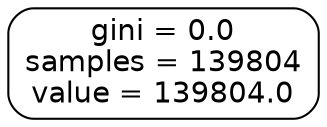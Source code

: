 digraph Tree {
node [shape=box, style="filled, rounded", color="black", fontname=helvetica] ;
edge [fontname=helvetica] ;
0 [label="gini = 0.0\nsamples = 139804\nvalue = 139804.0", fillcolor="#ffffff"] ;
}